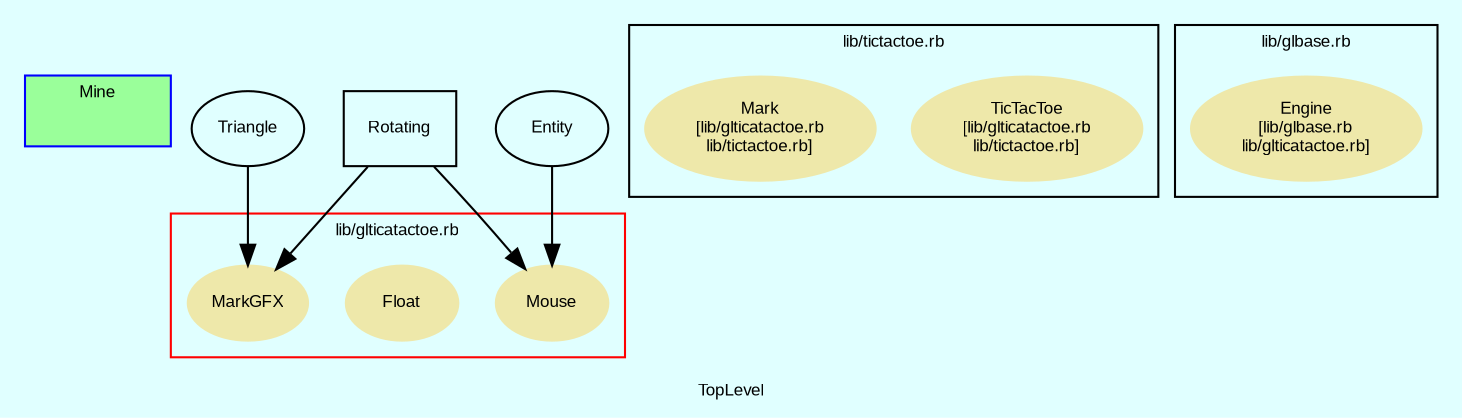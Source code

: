 digraph TopLevel {
    label = "TopLevel"
    compound = true
    fontname = Arial
    fontsize = 8
    bgcolor = lightcyan1
    node [
        color = black,
        fontname = Arial,
        fontsize = 8
    ]

    subgraph cluster_Mine {
        label = "Mine"
        fillcolor = palegreen1
        URL = "classes/Mine.html"
        color = blue
        fontname = Arial
        style = filled
        Mine [
            shape = plaintext,
            height = 0.01,
            width = 0.75,
            label = ""
        ]

    }

    subgraph cluster_4 {
        label = "lib/glticatactoe.rb"
        color = red
        fontname = Arial
        MarkGFX [
            fontcolor = black,
            shape = ellipse,
            URL = "classes/MarkGFX.html",
            color = palegoldenrod,
            style = filled,
            label = "MarkGFX"
        ]

        Float [
            fontcolor = black,
            shape = ellipse,
            URL = "classes/Float.html",
            color = palegoldenrod,
            style = filled,
            label = "Float"
        ]

        Mouse [
            fontcolor = black,
            shape = ellipse,
            URL = "classes/Mouse.html",
            color = palegoldenrod,
            style = filled,
            label = "Mouse"
        ]

    }

    subgraph cluster_3 {
        label = "lib/tictactoe.rb"
        color = black
        fontname = Arial
        TicTacToe [
            fontcolor = black,
            shape = ellipse,
            URL = "classes/TicTacToe.html",
            color = palegoldenrod,
            style = filled,
            label = "TicTacToe\n[lib/glticatactoe.rb\nlib/tictactoe.rb]"
        ]

        Mark [
            fontcolor = black,
            shape = ellipse,
            URL = "classes/Mark.html",
            color = palegoldenrod,
            style = filled,
            label = "Mark\n[lib/glticatactoe.rb\nlib/tictactoe.rb]"
        ]

    }

    subgraph cluster_2 {
        label = "lib/glbase.rb"
        color = black
        fontname = Arial
        Engine [
            fontcolor = black,
            shape = ellipse,
            URL = "classes/Engine.html",
            color = palegoldenrod,
            style = filled,
            label = "Engine\n[lib/glbase.rb\nlib/glticatactoe.rb]"
        ]

    }

    Rotating [
        shape = box,
        URL = "classes/Rotating.html",
        label = "Rotating"
    ]

    Rotating -> MarkGFX [

    ]

    Triangle [
        URL = "classes/Triangle.html",
        label = "Triangle"
    ]

    Triangle -> MarkGFX [

    ]

    Rotating -> Mouse [

    ]

    Entity [
        URL = "classes/Entity.html",
        label = "Entity"
    ]

    Entity -> Mouse [

    ]

}

